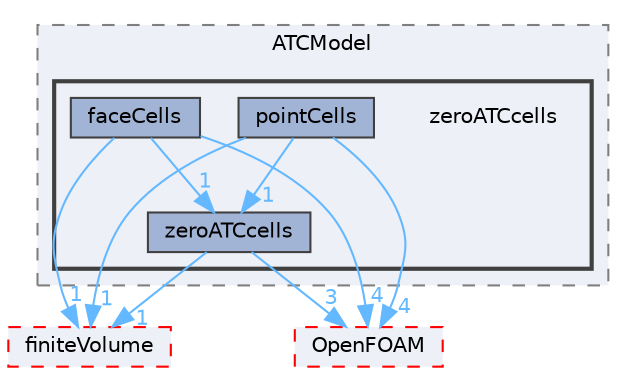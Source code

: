 digraph "src/optimisation/adjointOptimisation/adjoint/ATCModel/zeroATCcells"
{
 // LATEX_PDF_SIZE
  bgcolor="transparent";
  edge [fontname=Helvetica,fontsize=10,labelfontname=Helvetica,labelfontsize=10];
  node [fontname=Helvetica,fontsize=10,shape=box,height=0.2,width=0.4];
  compound=true
  subgraph clusterdir_6019e2ba756911614deb7d1618097af1 {
    graph [ bgcolor="#edf0f7", pencolor="grey50", label="ATCModel", fontname=Helvetica,fontsize=10 style="filled,dashed", URL="dir_6019e2ba756911614deb7d1618097af1.html",tooltip=""]
  subgraph clusterdir_d6984b5a90a352491e354f561d20c727 {
    graph [ bgcolor="#edf0f7", pencolor="grey25", label="", fontname=Helvetica,fontsize=10 style="filled,bold", URL="dir_d6984b5a90a352491e354f561d20c727.html",tooltip=""]
    dir_d6984b5a90a352491e354f561d20c727 [shape=plaintext, label="zeroATCcells"];
  dir_34cf9115e3a13f84eba1faaf302d965d [label="faceCells", fillcolor="#a2b4d6", color="grey25", style="filled", URL="dir_34cf9115e3a13f84eba1faaf302d965d.html",tooltip=""];
  dir_a6ac1abd1dfe3939b3ae3a677c0025d9 [label="pointCells", fillcolor="#a2b4d6", color="grey25", style="filled", URL="dir_a6ac1abd1dfe3939b3ae3a677c0025d9.html",tooltip=""];
  dir_8d928691a06f2b7ba26c747c33e0c3bb [label="zeroATCcells", fillcolor="#a2b4d6", color="grey25", style="filled", URL="dir_8d928691a06f2b7ba26c747c33e0c3bb.html",tooltip=""];
  }
  }
  dir_9bd15774b555cf7259a6fa18f99fe99b [label="finiteVolume", fillcolor="#edf0f7", color="red", style="filled,dashed", URL="dir_9bd15774b555cf7259a6fa18f99fe99b.html",tooltip=""];
  dir_c5473ff19b20e6ec4dfe5c310b3778a8 [label="OpenFOAM", fillcolor="#edf0f7", color="red", style="filled,dashed", URL="dir_c5473ff19b20e6ec4dfe5c310b3778a8.html",tooltip=""];
  dir_34cf9115e3a13f84eba1faaf302d965d->dir_8d928691a06f2b7ba26c747c33e0c3bb [headlabel="1", labeldistance=1.5 headhref="dir_001253_004449.html" href="dir_001253_004449.html" color="steelblue1" fontcolor="steelblue1"];
  dir_34cf9115e3a13f84eba1faaf302d965d->dir_9bd15774b555cf7259a6fa18f99fe99b [headlabel="1", labeldistance=1.5 headhref="dir_001253_001387.html" href="dir_001253_001387.html" color="steelblue1" fontcolor="steelblue1"];
  dir_34cf9115e3a13f84eba1faaf302d965d->dir_c5473ff19b20e6ec4dfe5c310b3778a8 [headlabel="4", labeldistance=1.5 headhref="dir_001253_002695.html" href="dir_001253_002695.html" color="steelblue1" fontcolor="steelblue1"];
  dir_a6ac1abd1dfe3939b3ae3a677c0025d9->dir_8d928691a06f2b7ba26c747c33e0c3bb [headlabel="1", labeldistance=1.5 headhref="dir_002938_004449.html" href="dir_002938_004449.html" color="steelblue1" fontcolor="steelblue1"];
  dir_a6ac1abd1dfe3939b3ae3a677c0025d9->dir_9bd15774b555cf7259a6fa18f99fe99b [headlabel="1", labeldistance=1.5 headhref="dir_002938_001387.html" href="dir_002938_001387.html" color="steelblue1" fontcolor="steelblue1"];
  dir_a6ac1abd1dfe3939b3ae3a677c0025d9->dir_c5473ff19b20e6ec4dfe5c310b3778a8 [headlabel="4", labeldistance=1.5 headhref="dir_002938_002695.html" href="dir_002938_002695.html" color="steelblue1" fontcolor="steelblue1"];
  dir_8d928691a06f2b7ba26c747c33e0c3bb->dir_9bd15774b555cf7259a6fa18f99fe99b [headlabel="1", labeldistance=1.5 headhref="dir_004449_001387.html" href="dir_004449_001387.html" color="steelblue1" fontcolor="steelblue1"];
  dir_8d928691a06f2b7ba26c747c33e0c3bb->dir_c5473ff19b20e6ec4dfe5c310b3778a8 [headlabel="3", labeldistance=1.5 headhref="dir_004449_002695.html" href="dir_004449_002695.html" color="steelblue1" fontcolor="steelblue1"];
}
